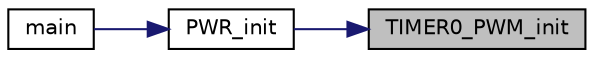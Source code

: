 digraph "TIMER0_PWM_init"
{
 // LATEX_PDF_SIZE
  edge [fontname="Helvetica",fontsize="10",labelfontname="Helvetica",labelfontsize="10"];
  node [fontname="Helvetica",fontsize="10",shape=record];
  rankdir="RL";
  Node1 [label="TIMER0_PWM_init",height=0.2,width=0.4,color="black", fillcolor="grey75", style="filled", fontcolor="black",tooltip="Initialize TIMER0 in PWM mode and activate overflow interrupt."];
  Node1 -> Node2 [dir="back",color="midnightblue",fontsize="10",style="solid",fontname="Helvetica"];
  Node2 [label="PWR_init",height=0.2,width=0.4,color="black", fillcolor="white", style="filled",URL="$power_l_e_ds_8c.html#a2645a97196e2d49cae6faa63771813b8",tooltip="Start all the power LED drivers."];
  Node2 -> Node3 [dir="back",color="midnightblue",fontsize="10",style="solid",fontname="Helvetica"];
  Node3 [label="main",height=0.2,width=0.4,color="black", fillcolor="white", style="filled",URL="$main_8c.html#a840291bc02cba5474a4cb46a9b9566fe",tooltip="main function"];
}

